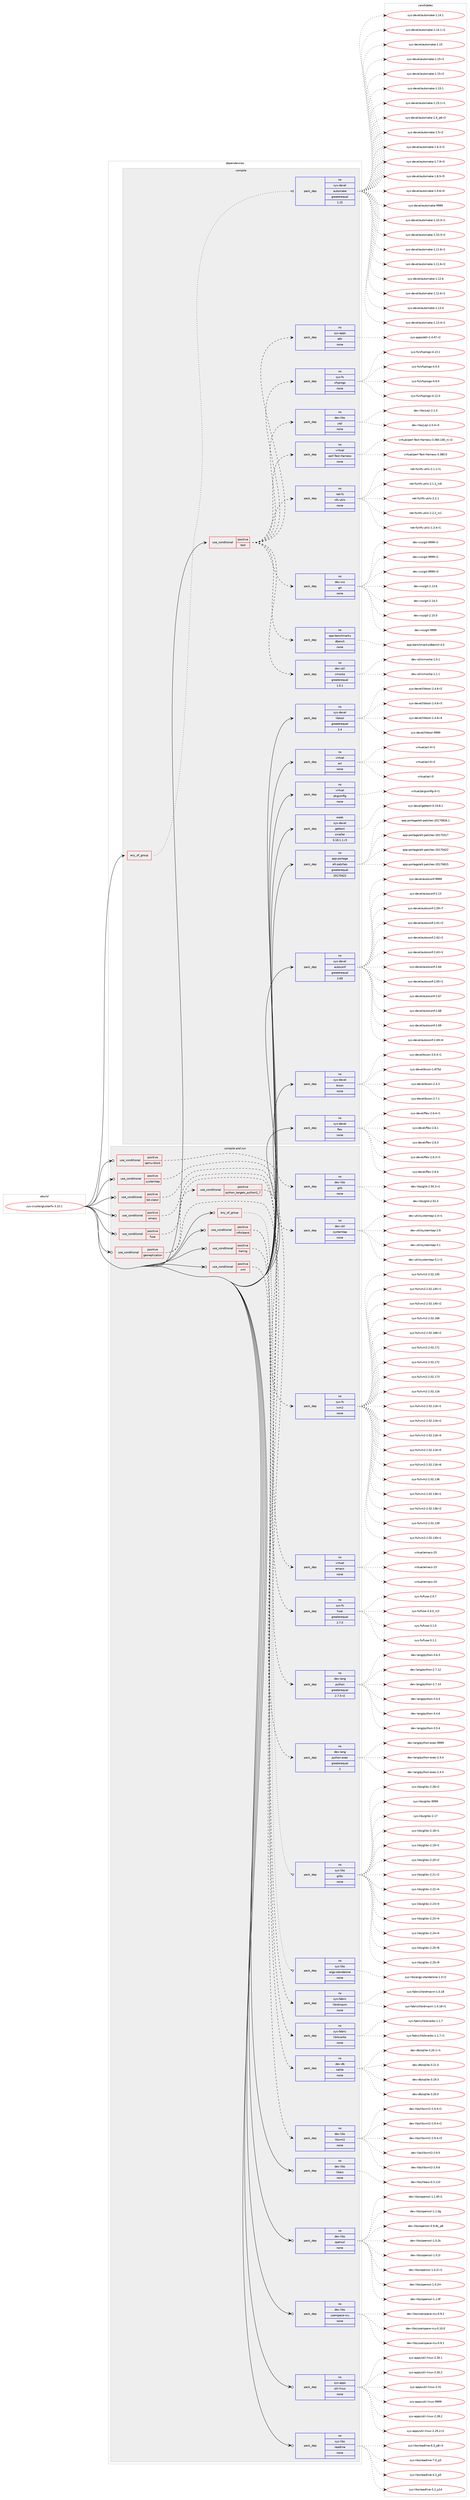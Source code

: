 digraph prolog {

# *************
# Graph options
# *************

newrank=true;
concentrate=true;
compound=true;
graph [rankdir=LR,fontname=Helvetica,fontsize=10,ranksep=1.5];#, ranksep=2.5, nodesep=0.2];
edge  [arrowhead=vee];
node  [fontname=Helvetica,fontsize=10];

# **********
# The ebuild
# **********

subgraph cluster_leftcol {
color=gray;
rank=same;
label=<<i>ebuild</i>>;
id [label="sys-cluster/glusterfs-3.10.1", color=red, width=4, href="../sys-cluster/glusterfs-3.10.1.svg"];
}

# ****************
# The dependencies
# ****************

subgraph cluster_midcol {
color=gray;
label=<<i>dependencies</i>>;
subgraph cluster_compile {
fillcolor="#eeeeee";
style=filled;
label=<<i>compile</i>>;
subgraph any8094 {
dependency479428 [label=<<TABLE BORDER="0" CELLBORDER="1" CELLSPACING="0" CELLPADDING="4"><TR><TD CELLPADDING="10">any_of_group</TD></TR></TABLE>>, shape=none, color=red];subgraph pack355800 {
dependency479429 [label=<<TABLE BORDER="0" CELLBORDER="1" CELLSPACING="0" CELLPADDING="4" WIDTH="220"><TR><TD ROWSPAN="6" CELLPADDING="30">pack_dep</TD></TR><TR><TD WIDTH="110">no</TD></TR><TR><TD>sys-devel</TD></TR><TR><TD>automake</TD></TR><TR><TD>greaterequal</TD></TR><TR><TD>1.15</TD></TR></TABLE>>, shape=none, color=blue];
}
dependency479428:e -> dependency479429:w [weight=20,style="dotted",arrowhead="oinv"];
}
id:e -> dependency479428:w [weight=20,style="solid",arrowhead="vee"];
subgraph cond115251 {
dependency479430 [label=<<TABLE BORDER="0" CELLBORDER="1" CELLSPACING="0" CELLPADDING="4"><TR><TD ROWSPAN="3" CELLPADDING="10">use_conditional</TD></TR><TR><TD>positive</TD></TR><TR><TD>test</TD></TR></TABLE>>, shape=none, color=red];
subgraph pack355801 {
dependency479431 [label=<<TABLE BORDER="0" CELLBORDER="1" CELLSPACING="0" CELLPADDING="4" WIDTH="220"><TR><TD ROWSPAN="6" CELLPADDING="30">pack_dep</TD></TR><TR><TD WIDTH="110">no</TD></TR><TR><TD>dev-util</TD></TR><TR><TD>cmocka</TD></TR><TR><TD>greaterequal</TD></TR><TR><TD>1.0.1</TD></TR></TABLE>>, shape=none, color=blue];
}
dependency479430:e -> dependency479431:w [weight=20,style="dashed",arrowhead="vee"];
subgraph pack355802 {
dependency479432 [label=<<TABLE BORDER="0" CELLBORDER="1" CELLSPACING="0" CELLPADDING="4" WIDTH="220"><TR><TD ROWSPAN="6" CELLPADDING="30">pack_dep</TD></TR><TR><TD WIDTH="110">no</TD></TR><TR><TD>app-benchmarks</TD></TR><TR><TD>dbench</TD></TR><TR><TD>none</TD></TR><TR><TD></TD></TR></TABLE>>, shape=none, color=blue];
}
dependency479430:e -> dependency479432:w [weight=20,style="dashed",arrowhead="vee"];
subgraph pack355803 {
dependency479433 [label=<<TABLE BORDER="0" CELLBORDER="1" CELLSPACING="0" CELLPADDING="4" WIDTH="220"><TR><TD ROWSPAN="6" CELLPADDING="30">pack_dep</TD></TR><TR><TD WIDTH="110">no</TD></TR><TR><TD>dev-vcs</TD></TR><TR><TD>git</TD></TR><TR><TD>none</TD></TR><TR><TD></TD></TR></TABLE>>, shape=none, color=blue];
}
dependency479430:e -> dependency479433:w [weight=20,style="dashed",arrowhead="vee"];
subgraph pack355804 {
dependency479434 [label=<<TABLE BORDER="0" CELLBORDER="1" CELLSPACING="0" CELLPADDING="4" WIDTH="220"><TR><TD ROWSPAN="6" CELLPADDING="30">pack_dep</TD></TR><TR><TD WIDTH="110">no</TD></TR><TR><TD>net-fs</TD></TR><TR><TD>nfs-utils</TD></TR><TR><TD>none</TD></TR><TR><TD></TD></TR></TABLE>>, shape=none, color=blue];
}
dependency479430:e -> dependency479434:w [weight=20,style="dashed",arrowhead="vee"];
subgraph pack355805 {
dependency479435 [label=<<TABLE BORDER="0" CELLBORDER="1" CELLSPACING="0" CELLPADDING="4" WIDTH="220"><TR><TD ROWSPAN="6" CELLPADDING="30">pack_dep</TD></TR><TR><TD WIDTH="110">no</TD></TR><TR><TD>virtual</TD></TR><TR><TD>perl-Test-Harness</TD></TR><TR><TD>none</TD></TR><TR><TD></TD></TR></TABLE>>, shape=none, color=blue];
}
dependency479430:e -> dependency479435:w [weight=20,style="dashed",arrowhead="vee"];
subgraph pack355806 {
dependency479436 [label=<<TABLE BORDER="0" CELLBORDER="1" CELLSPACING="0" CELLPADDING="4" WIDTH="220"><TR><TD ROWSPAN="6" CELLPADDING="30">pack_dep</TD></TR><TR><TD WIDTH="110">no</TD></TR><TR><TD>dev-libs</TD></TR><TR><TD>yajl</TD></TR><TR><TD>none</TD></TR><TR><TD></TD></TR></TABLE>>, shape=none, color=blue];
}
dependency479430:e -> dependency479436:w [weight=20,style="dashed",arrowhead="vee"];
subgraph pack355807 {
dependency479437 [label=<<TABLE BORDER="0" CELLBORDER="1" CELLSPACING="0" CELLPADDING="4" WIDTH="220"><TR><TD ROWSPAN="6" CELLPADDING="30">pack_dep</TD></TR><TR><TD WIDTH="110">no</TD></TR><TR><TD>sys-fs</TD></TR><TR><TD>xfsprogs</TD></TR><TR><TD>none</TD></TR><TR><TD></TD></TR></TABLE>>, shape=none, color=blue];
}
dependency479430:e -> dependency479437:w [weight=20,style="dashed",arrowhead="vee"];
subgraph pack355808 {
dependency479438 [label=<<TABLE BORDER="0" CELLBORDER="1" CELLSPACING="0" CELLPADDING="4" WIDTH="220"><TR><TD ROWSPAN="6" CELLPADDING="30">pack_dep</TD></TR><TR><TD WIDTH="110">no</TD></TR><TR><TD>sys-apps</TD></TR><TR><TD>attr</TD></TR><TR><TD>none</TD></TR><TR><TD></TD></TR></TABLE>>, shape=none, color=blue];
}
dependency479430:e -> dependency479438:w [weight=20,style="dashed",arrowhead="vee"];
}
id:e -> dependency479430:w [weight=20,style="solid",arrowhead="vee"];
subgraph pack355809 {
dependency479439 [label=<<TABLE BORDER="0" CELLBORDER="1" CELLSPACING="0" CELLPADDING="4" WIDTH="220"><TR><TD ROWSPAN="6" CELLPADDING="30">pack_dep</TD></TR><TR><TD WIDTH="110">no</TD></TR><TR><TD>app-portage</TD></TR><TR><TD>elt-patches</TD></TR><TR><TD>greaterequal</TD></TR><TR><TD>20170422</TD></TR></TABLE>>, shape=none, color=blue];
}
id:e -> dependency479439:w [weight=20,style="solid",arrowhead="vee"];
subgraph pack355810 {
dependency479440 [label=<<TABLE BORDER="0" CELLBORDER="1" CELLSPACING="0" CELLPADDING="4" WIDTH="220"><TR><TD ROWSPAN="6" CELLPADDING="30">pack_dep</TD></TR><TR><TD WIDTH="110">no</TD></TR><TR><TD>sys-devel</TD></TR><TR><TD>autoconf</TD></TR><TR><TD>greaterequal</TD></TR><TR><TD>2.69</TD></TR></TABLE>>, shape=none, color=blue];
}
id:e -> dependency479440:w [weight=20,style="solid",arrowhead="vee"];
subgraph pack355811 {
dependency479441 [label=<<TABLE BORDER="0" CELLBORDER="1" CELLSPACING="0" CELLPADDING="4" WIDTH="220"><TR><TD ROWSPAN="6" CELLPADDING="30">pack_dep</TD></TR><TR><TD WIDTH="110">no</TD></TR><TR><TD>sys-devel</TD></TR><TR><TD>bison</TD></TR><TR><TD>none</TD></TR><TR><TD></TD></TR></TABLE>>, shape=none, color=blue];
}
id:e -> dependency479441:w [weight=20,style="solid",arrowhead="vee"];
subgraph pack355812 {
dependency479442 [label=<<TABLE BORDER="0" CELLBORDER="1" CELLSPACING="0" CELLPADDING="4" WIDTH="220"><TR><TD ROWSPAN="6" CELLPADDING="30">pack_dep</TD></TR><TR><TD WIDTH="110">no</TD></TR><TR><TD>sys-devel</TD></TR><TR><TD>flex</TD></TR><TR><TD>none</TD></TR><TR><TD></TD></TR></TABLE>>, shape=none, color=blue];
}
id:e -> dependency479442:w [weight=20,style="solid",arrowhead="vee"];
subgraph pack355813 {
dependency479443 [label=<<TABLE BORDER="0" CELLBORDER="1" CELLSPACING="0" CELLPADDING="4" WIDTH="220"><TR><TD ROWSPAN="6" CELLPADDING="30">pack_dep</TD></TR><TR><TD WIDTH="110">no</TD></TR><TR><TD>sys-devel</TD></TR><TR><TD>libtool</TD></TR><TR><TD>greaterequal</TD></TR><TR><TD>2.4</TD></TR></TABLE>>, shape=none, color=blue];
}
id:e -> dependency479443:w [weight=20,style="solid",arrowhead="vee"];
subgraph pack355814 {
dependency479444 [label=<<TABLE BORDER="0" CELLBORDER="1" CELLSPACING="0" CELLPADDING="4" WIDTH="220"><TR><TD ROWSPAN="6" CELLPADDING="30">pack_dep</TD></TR><TR><TD WIDTH="110">no</TD></TR><TR><TD>virtual</TD></TR><TR><TD>acl</TD></TR><TR><TD>none</TD></TR><TR><TD></TD></TR></TABLE>>, shape=none, color=blue];
}
id:e -> dependency479444:w [weight=20,style="solid",arrowhead="vee"];
subgraph pack355815 {
dependency479445 [label=<<TABLE BORDER="0" CELLBORDER="1" CELLSPACING="0" CELLPADDING="4" WIDTH="220"><TR><TD ROWSPAN="6" CELLPADDING="30">pack_dep</TD></TR><TR><TD WIDTH="110">no</TD></TR><TR><TD>virtual</TD></TR><TR><TD>pkgconfig</TD></TR><TR><TD>none</TD></TR><TR><TD></TD></TR></TABLE>>, shape=none, color=blue];
}
id:e -> dependency479445:w [weight=20,style="solid",arrowhead="vee"];
subgraph pack355816 {
dependency479446 [label=<<TABLE BORDER="0" CELLBORDER="1" CELLSPACING="0" CELLPADDING="4" WIDTH="220"><TR><TD ROWSPAN="6" CELLPADDING="30">pack_dep</TD></TR><TR><TD WIDTH="110">weak</TD></TR><TR><TD>sys-devel</TD></TR><TR><TD>gettext</TD></TR><TR><TD>smaller</TD></TR><TR><TD>0.18.1.1-r3</TD></TR></TABLE>>, shape=none, color=blue];
}
id:e -> dependency479446:w [weight=20,style="solid",arrowhead="vee"];
}
subgraph cluster_compileandrun {
fillcolor="#eeeeee";
style=filled;
label=<<i>compile and run</i>>;
subgraph any8095 {
dependency479447 [label=<<TABLE BORDER="0" CELLBORDER="1" CELLSPACING="0" CELLPADDING="4"><TR><TD CELLPADDING="10">any_of_group</TD></TR></TABLE>>, shape=none, color=red];subgraph pack355817 {
dependency479448 [label=<<TABLE BORDER="0" CELLBORDER="1" CELLSPACING="0" CELLPADDING="4" WIDTH="220"><TR><TD ROWSPAN="6" CELLPADDING="30">pack_dep</TD></TR><TR><TD WIDTH="110">no</TD></TR><TR><TD>sys-libs</TD></TR><TR><TD>glibc</TD></TR><TR><TD>none</TD></TR><TR><TD></TD></TR></TABLE>>, shape=none, color=blue];
}
dependency479447:e -> dependency479448:w [weight=20,style="dotted",arrowhead="oinv"];
subgraph pack355818 {
dependency479449 [label=<<TABLE BORDER="0" CELLBORDER="1" CELLSPACING="0" CELLPADDING="4" WIDTH="220"><TR><TD ROWSPAN="6" CELLPADDING="30">pack_dep</TD></TR><TR><TD WIDTH="110">no</TD></TR><TR><TD>sys-libs</TD></TR><TR><TD>argp-standalone</TD></TR><TR><TD>none</TD></TR><TR><TD></TD></TR></TABLE>>, shape=none, color=blue];
}
dependency479447:e -> dependency479449:w [weight=20,style="dotted",arrowhead="oinv"];
}
id:e -> dependency479447:w [weight=20,style="solid",arrowhead="odotvee"];
subgraph cond115252 {
dependency479450 [label=<<TABLE BORDER="0" CELLBORDER="1" CELLSPACING="0" CELLPADDING="4"><TR><TD ROWSPAN="3" CELLPADDING="10">use_conditional</TD></TR><TR><TD>positive</TD></TR><TR><TD>bd-xlator</TD></TR></TABLE>>, shape=none, color=red];
subgraph pack355819 {
dependency479451 [label=<<TABLE BORDER="0" CELLBORDER="1" CELLSPACING="0" CELLPADDING="4" WIDTH="220"><TR><TD ROWSPAN="6" CELLPADDING="30">pack_dep</TD></TR><TR><TD WIDTH="110">no</TD></TR><TR><TD>sys-fs</TD></TR><TR><TD>lvm2</TD></TR><TR><TD>none</TD></TR><TR><TD></TD></TR></TABLE>>, shape=none, color=blue];
}
dependency479450:e -> dependency479451:w [weight=20,style="dashed",arrowhead="vee"];
}
id:e -> dependency479450:w [weight=20,style="solid",arrowhead="odotvee"];
subgraph cond115253 {
dependency479452 [label=<<TABLE BORDER="0" CELLBORDER="1" CELLSPACING="0" CELLPADDING="4"><TR><TD ROWSPAN="3" CELLPADDING="10">use_conditional</TD></TR><TR><TD>positive</TD></TR><TR><TD>emacs</TD></TR></TABLE>>, shape=none, color=red];
subgraph pack355820 {
dependency479453 [label=<<TABLE BORDER="0" CELLBORDER="1" CELLSPACING="0" CELLPADDING="4" WIDTH="220"><TR><TD ROWSPAN="6" CELLPADDING="30">pack_dep</TD></TR><TR><TD WIDTH="110">no</TD></TR><TR><TD>virtual</TD></TR><TR><TD>emacs</TD></TR><TR><TD>none</TD></TR><TR><TD></TD></TR></TABLE>>, shape=none, color=blue];
}
dependency479452:e -> dependency479453:w [weight=20,style="dashed",arrowhead="vee"];
}
id:e -> dependency479452:w [weight=20,style="solid",arrowhead="odotvee"];
subgraph cond115254 {
dependency479454 [label=<<TABLE BORDER="0" CELLBORDER="1" CELLSPACING="0" CELLPADDING="4"><TR><TD ROWSPAN="3" CELLPADDING="10">use_conditional</TD></TR><TR><TD>positive</TD></TR><TR><TD>fuse</TD></TR></TABLE>>, shape=none, color=red];
subgraph pack355821 {
dependency479455 [label=<<TABLE BORDER="0" CELLBORDER="1" CELLSPACING="0" CELLPADDING="4" WIDTH="220"><TR><TD ROWSPAN="6" CELLPADDING="30">pack_dep</TD></TR><TR><TD WIDTH="110">no</TD></TR><TR><TD>sys-fs</TD></TR><TR><TD>fuse</TD></TR><TR><TD>greaterequal</TD></TR><TR><TD>2.7.0</TD></TR></TABLE>>, shape=none, color=blue];
}
dependency479454:e -> dependency479455:w [weight=20,style="dashed",arrowhead="vee"];
}
id:e -> dependency479454:w [weight=20,style="solid",arrowhead="odotvee"];
subgraph cond115255 {
dependency479456 [label=<<TABLE BORDER="0" CELLBORDER="1" CELLSPACING="0" CELLPADDING="4"><TR><TD ROWSPAN="3" CELLPADDING="10">use_conditional</TD></TR><TR><TD>positive</TD></TR><TR><TD>georeplication</TD></TR></TABLE>>, shape=none, color=red];
subgraph cond115256 {
dependency479457 [label=<<TABLE BORDER="0" CELLBORDER="1" CELLSPACING="0" CELLPADDING="4"><TR><TD ROWSPAN="3" CELLPADDING="10">use_conditional</TD></TR><TR><TD>positive</TD></TR><TR><TD>python_targets_python2_7</TD></TR></TABLE>>, shape=none, color=red];
subgraph pack355822 {
dependency479458 [label=<<TABLE BORDER="0" CELLBORDER="1" CELLSPACING="0" CELLPADDING="4" WIDTH="220"><TR><TD ROWSPAN="6" CELLPADDING="30">pack_dep</TD></TR><TR><TD WIDTH="110">no</TD></TR><TR><TD>dev-lang</TD></TR><TR><TD>python</TD></TR><TR><TD>greaterequal</TD></TR><TR><TD>2.7.5-r2</TD></TR></TABLE>>, shape=none, color=blue];
}
dependency479457:e -> dependency479458:w [weight=20,style="dashed",arrowhead="vee"];
}
dependency479456:e -> dependency479457:w [weight=20,style="dashed",arrowhead="vee"];
subgraph pack355823 {
dependency479459 [label=<<TABLE BORDER="0" CELLBORDER="1" CELLSPACING="0" CELLPADDING="4" WIDTH="220"><TR><TD ROWSPAN="6" CELLPADDING="30">pack_dep</TD></TR><TR><TD WIDTH="110">no</TD></TR><TR><TD>dev-lang</TD></TR><TR><TD>python-exec</TD></TR><TR><TD>greaterequal</TD></TR><TR><TD>2</TD></TR></TABLE>>, shape=none, color=blue];
}
dependency479456:e -> dependency479459:w [weight=20,style="dashed",arrowhead="vee"];
}
id:e -> dependency479456:w [weight=20,style="solid",arrowhead="odotvee"];
subgraph cond115257 {
dependency479460 [label=<<TABLE BORDER="0" CELLBORDER="1" CELLSPACING="0" CELLPADDING="4"><TR><TD ROWSPAN="3" CELLPADDING="10">use_conditional</TD></TR><TR><TD>positive</TD></TR><TR><TD>infiniband</TD></TR></TABLE>>, shape=none, color=red];
subgraph pack355824 {
dependency479461 [label=<<TABLE BORDER="0" CELLBORDER="1" CELLSPACING="0" CELLPADDING="4" WIDTH="220"><TR><TD ROWSPAN="6" CELLPADDING="30">pack_dep</TD></TR><TR><TD WIDTH="110">no</TD></TR><TR><TD>sys-fabric</TD></TR><TR><TD>libibverbs</TD></TR><TR><TD>none</TD></TR><TR><TD></TD></TR></TABLE>>, shape=none, color=blue];
}
dependency479460:e -> dependency479461:w [weight=20,style="dashed",arrowhead="vee"];
subgraph pack355825 {
dependency479462 [label=<<TABLE BORDER="0" CELLBORDER="1" CELLSPACING="0" CELLPADDING="4" WIDTH="220"><TR><TD ROWSPAN="6" CELLPADDING="30">pack_dep</TD></TR><TR><TD WIDTH="110">no</TD></TR><TR><TD>sys-fabric</TD></TR><TR><TD>librdmacm</TD></TR><TR><TD>none</TD></TR><TR><TD></TD></TR></TABLE>>, shape=none, color=blue];
}
dependency479460:e -> dependency479462:w [weight=20,style="dashed",arrowhead="vee"];
}
id:e -> dependency479460:w [weight=20,style="solid",arrowhead="odotvee"];
subgraph cond115258 {
dependency479463 [label=<<TABLE BORDER="0" CELLBORDER="1" CELLSPACING="0" CELLPADDING="4"><TR><TD ROWSPAN="3" CELLPADDING="10">use_conditional</TD></TR><TR><TD>positive</TD></TR><TR><TD>qemu-block</TD></TR></TABLE>>, shape=none, color=red];
subgraph pack355826 {
dependency479464 [label=<<TABLE BORDER="0" CELLBORDER="1" CELLSPACING="0" CELLPADDING="4" WIDTH="220"><TR><TD ROWSPAN="6" CELLPADDING="30">pack_dep</TD></TR><TR><TD WIDTH="110">no</TD></TR><TR><TD>dev-libs</TD></TR><TR><TD>glib</TD></TR><TR><TD>none</TD></TR><TR><TD></TD></TR></TABLE>>, shape=none, color=blue];
}
dependency479463:e -> dependency479464:w [weight=20,style="dashed",arrowhead="vee"];
}
id:e -> dependency479463:w [weight=20,style="solid",arrowhead="odotvee"];
subgraph cond115259 {
dependency479465 [label=<<TABLE BORDER="0" CELLBORDER="1" CELLSPACING="0" CELLPADDING="4"><TR><TD ROWSPAN="3" CELLPADDING="10">use_conditional</TD></TR><TR><TD>positive</TD></TR><TR><TD>systemtap</TD></TR></TABLE>>, shape=none, color=red];
subgraph pack355827 {
dependency479466 [label=<<TABLE BORDER="0" CELLBORDER="1" CELLSPACING="0" CELLPADDING="4" WIDTH="220"><TR><TD ROWSPAN="6" CELLPADDING="30">pack_dep</TD></TR><TR><TD WIDTH="110">no</TD></TR><TR><TD>dev-util</TD></TR><TR><TD>systemtap</TD></TR><TR><TD>none</TD></TR><TR><TD></TD></TR></TABLE>>, shape=none, color=blue];
}
dependency479465:e -> dependency479466:w [weight=20,style="dashed",arrowhead="vee"];
}
id:e -> dependency479465:w [weight=20,style="solid",arrowhead="odotvee"];
subgraph cond115260 {
dependency479467 [label=<<TABLE BORDER="0" CELLBORDER="1" CELLSPACING="0" CELLPADDING="4"><TR><TD ROWSPAN="3" CELLPADDING="10">use_conditional</TD></TR><TR><TD>positive</TD></TR><TR><TD>tiering</TD></TR></TABLE>>, shape=none, color=red];
subgraph pack355828 {
dependency479468 [label=<<TABLE BORDER="0" CELLBORDER="1" CELLSPACING="0" CELLPADDING="4" WIDTH="220"><TR><TD ROWSPAN="6" CELLPADDING="30">pack_dep</TD></TR><TR><TD WIDTH="110">no</TD></TR><TR><TD>dev-db</TD></TR><TR><TD>sqlite</TD></TR><TR><TD>none</TD></TR><TR><TD></TD></TR></TABLE>>, shape=none, color=blue];
}
dependency479467:e -> dependency479468:w [weight=20,style="dashed",arrowhead="vee"];
}
id:e -> dependency479467:w [weight=20,style="solid",arrowhead="odotvee"];
subgraph cond115261 {
dependency479469 [label=<<TABLE BORDER="0" CELLBORDER="1" CELLSPACING="0" CELLPADDING="4"><TR><TD ROWSPAN="3" CELLPADDING="10">use_conditional</TD></TR><TR><TD>positive</TD></TR><TR><TD>xml</TD></TR></TABLE>>, shape=none, color=red];
subgraph pack355829 {
dependency479470 [label=<<TABLE BORDER="0" CELLBORDER="1" CELLSPACING="0" CELLPADDING="4" WIDTH="220"><TR><TD ROWSPAN="6" CELLPADDING="30">pack_dep</TD></TR><TR><TD WIDTH="110">no</TD></TR><TR><TD>dev-libs</TD></TR><TR><TD>libxml2</TD></TR><TR><TD>none</TD></TR><TR><TD></TD></TR></TABLE>>, shape=none, color=blue];
}
dependency479469:e -> dependency479470:w [weight=20,style="dashed",arrowhead="vee"];
}
id:e -> dependency479469:w [weight=20,style="solid",arrowhead="odotvee"];
subgraph pack355830 {
dependency479471 [label=<<TABLE BORDER="0" CELLBORDER="1" CELLSPACING="0" CELLPADDING="4" WIDTH="220"><TR><TD ROWSPAN="6" CELLPADDING="30">pack_dep</TD></TR><TR><TD WIDTH="110">no</TD></TR><TR><TD>dev-libs</TD></TR><TR><TD>libaio</TD></TR><TR><TD>none</TD></TR><TR><TD></TD></TR></TABLE>>, shape=none, color=blue];
}
id:e -> dependency479471:w [weight=20,style="solid",arrowhead="odotvee"];
subgraph pack355831 {
dependency479472 [label=<<TABLE BORDER="0" CELLBORDER="1" CELLSPACING="0" CELLPADDING="4" WIDTH="220"><TR><TD ROWSPAN="6" CELLPADDING="30">pack_dep</TD></TR><TR><TD WIDTH="110">no</TD></TR><TR><TD>dev-libs</TD></TR><TR><TD>openssl</TD></TR><TR><TD>none</TD></TR><TR><TD></TD></TR></TABLE>>, shape=none, color=blue];
}
id:e -> dependency479472:w [weight=20,style="solid",arrowhead="odotvee"];
subgraph pack355832 {
dependency479473 [label=<<TABLE BORDER="0" CELLBORDER="1" CELLSPACING="0" CELLPADDING="4" WIDTH="220"><TR><TD ROWSPAN="6" CELLPADDING="30">pack_dep</TD></TR><TR><TD WIDTH="110">no</TD></TR><TR><TD>dev-libs</TD></TR><TR><TD>userspace-rcu</TD></TR><TR><TD>none</TD></TR><TR><TD></TD></TR></TABLE>>, shape=none, color=blue];
}
id:e -> dependency479473:w [weight=20,style="solid",arrowhead="odotvee"];
subgraph pack355833 {
dependency479474 [label=<<TABLE BORDER="0" CELLBORDER="1" CELLSPACING="0" CELLPADDING="4" WIDTH="220"><TR><TD ROWSPAN="6" CELLPADDING="30">pack_dep</TD></TR><TR><TD WIDTH="110">no</TD></TR><TR><TD>sys-apps</TD></TR><TR><TD>util-linux</TD></TR><TR><TD>none</TD></TR><TR><TD></TD></TR></TABLE>>, shape=none, color=blue];
}
id:e -> dependency479474:w [weight=20,style="solid",arrowhead="odotvee"];
subgraph pack355834 {
dependency479475 [label=<<TABLE BORDER="0" CELLBORDER="1" CELLSPACING="0" CELLPADDING="4" WIDTH="220"><TR><TD ROWSPAN="6" CELLPADDING="30">pack_dep</TD></TR><TR><TD WIDTH="110">no</TD></TR><TR><TD>sys-libs</TD></TR><TR><TD>readline</TD></TR><TR><TD>none</TD></TR><TR><TD></TD></TR></TABLE>>, shape=none, color=blue];
}
id:e -> dependency479475:w [weight=20,style="solid",arrowhead="odotvee"];
}
subgraph cluster_run {
fillcolor="#eeeeee";
style=filled;
label=<<i>run</i>>;
}
}

# **************
# The candidates
# **************

subgraph cluster_choices {
rank=same;
color=gray;
label=<<i>candidates</i>>;

subgraph choice355800 {
color=black;
nodesep=1;
choice11512111545100101118101108479711711611110997107101454946494846514511449 [label="sys-devel/automake-1.10.3-r1", color=red, width=4,href="../sys-devel/automake-1.10.3-r1.svg"];
choice11512111545100101118101108479711711611110997107101454946494846514511450 [label="sys-devel/automake-1.10.3-r2", color=red, width=4,href="../sys-devel/automake-1.10.3-r2.svg"];
choice11512111545100101118101108479711711611110997107101454946494946544511449 [label="sys-devel/automake-1.11.6-r1", color=red, width=4,href="../sys-devel/automake-1.11.6-r1.svg"];
choice11512111545100101118101108479711711611110997107101454946494946544511450 [label="sys-devel/automake-1.11.6-r2", color=red, width=4,href="../sys-devel/automake-1.11.6-r2.svg"];
choice1151211154510010111810110847971171161111099710710145494649504654 [label="sys-devel/automake-1.12.6", color=red, width=4,href="../sys-devel/automake-1.12.6.svg"];
choice11512111545100101118101108479711711611110997107101454946495046544511449 [label="sys-devel/automake-1.12.6-r1", color=red, width=4,href="../sys-devel/automake-1.12.6-r1.svg"];
choice1151211154510010111810110847971171161111099710710145494649514652 [label="sys-devel/automake-1.13.4", color=red, width=4,href="../sys-devel/automake-1.13.4.svg"];
choice11512111545100101118101108479711711611110997107101454946495146524511449 [label="sys-devel/automake-1.13.4-r1", color=red, width=4,href="../sys-devel/automake-1.13.4-r1.svg"];
choice1151211154510010111810110847971171161111099710710145494649524649 [label="sys-devel/automake-1.14.1", color=red, width=4,href="../sys-devel/automake-1.14.1.svg"];
choice11512111545100101118101108479711711611110997107101454946495246494511449 [label="sys-devel/automake-1.14.1-r1", color=red, width=4,href="../sys-devel/automake-1.14.1-r1.svg"];
choice115121115451001011181011084797117116111109971071014549464953 [label="sys-devel/automake-1.15", color=red, width=4,href="../sys-devel/automake-1.15.svg"];
choice1151211154510010111810110847971171161111099710710145494649534511449 [label="sys-devel/automake-1.15-r1", color=red, width=4,href="../sys-devel/automake-1.15-r1.svg"];
choice1151211154510010111810110847971171161111099710710145494649534511450 [label="sys-devel/automake-1.15-r2", color=red, width=4,href="../sys-devel/automake-1.15-r2.svg"];
choice1151211154510010111810110847971171161111099710710145494649534649 [label="sys-devel/automake-1.15.1", color=red, width=4,href="../sys-devel/automake-1.15.1.svg"];
choice11512111545100101118101108479711711611110997107101454946495346494511449 [label="sys-devel/automake-1.15.1-r1", color=red, width=4,href="../sys-devel/automake-1.15.1-r1.svg"];
choice115121115451001011181011084797117116111109971071014549465295112544511450 [label="sys-devel/automake-1.4_p6-r2", color=red, width=4,href="../sys-devel/automake-1.4_p6-r2.svg"];
choice11512111545100101118101108479711711611110997107101454946534511450 [label="sys-devel/automake-1.5-r2", color=red, width=4,href="../sys-devel/automake-1.5-r2.svg"];
choice115121115451001011181011084797117116111109971071014549465446514511450 [label="sys-devel/automake-1.6.3-r2", color=red, width=4,href="../sys-devel/automake-1.6.3-r2.svg"];
choice115121115451001011181011084797117116111109971071014549465546574511451 [label="sys-devel/automake-1.7.9-r3", color=red, width=4,href="../sys-devel/automake-1.7.9-r3.svg"];
choice115121115451001011181011084797117116111109971071014549465646534511453 [label="sys-devel/automake-1.8.5-r5", color=red, width=4,href="../sys-devel/automake-1.8.5-r5.svg"];
choice115121115451001011181011084797117116111109971071014549465746544511452 [label="sys-devel/automake-1.9.6-r4", color=red, width=4,href="../sys-devel/automake-1.9.6-r4.svg"];
choice115121115451001011181011084797117116111109971071014557575757 [label="sys-devel/automake-9999", color=red, width=4,href="../sys-devel/automake-9999.svg"];
dependency479429:e -> choice11512111545100101118101108479711711611110997107101454946494846514511449:w [style=dotted,weight="100"];
dependency479429:e -> choice11512111545100101118101108479711711611110997107101454946494846514511450:w [style=dotted,weight="100"];
dependency479429:e -> choice11512111545100101118101108479711711611110997107101454946494946544511449:w [style=dotted,weight="100"];
dependency479429:e -> choice11512111545100101118101108479711711611110997107101454946494946544511450:w [style=dotted,weight="100"];
dependency479429:e -> choice1151211154510010111810110847971171161111099710710145494649504654:w [style=dotted,weight="100"];
dependency479429:e -> choice11512111545100101118101108479711711611110997107101454946495046544511449:w [style=dotted,weight="100"];
dependency479429:e -> choice1151211154510010111810110847971171161111099710710145494649514652:w [style=dotted,weight="100"];
dependency479429:e -> choice11512111545100101118101108479711711611110997107101454946495146524511449:w [style=dotted,weight="100"];
dependency479429:e -> choice1151211154510010111810110847971171161111099710710145494649524649:w [style=dotted,weight="100"];
dependency479429:e -> choice11512111545100101118101108479711711611110997107101454946495246494511449:w [style=dotted,weight="100"];
dependency479429:e -> choice115121115451001011181011084797117116111109971071014549464953:w [style=dotted,weight="100"];
dependency479429:e -> choice1151211154510010111810110847971171161111099710710145494649534511449:w [style=dotted,weight="100"];
dependency479429:e -> choice1151211154510010111810110847971171161111099710710145494649534511450:w [style=dotted,weight="100"];
dependency479429:e -> choice1151211154510010111810110847971171161111099710710145494649534649:w [style=dotted,weight="100"];
dependency479429:e -> choice11512111545100101118101108479711711611110997107101454946495346494511449:w [style=dotted,weight="100"];
dependency479429:e -> choice115121115451001011181011084797117116111109971071014549465295112544511450:w [style=dotted,weight="100"];
dependency479429:e -> choice11512111545100101118101108479711711611110997107101454946534511450:w [style=dotted,weight="100"];
dependency479429:e -> choice115121115451001011181011084797117116111109971071014549465446514511450:w [style=dotted,weight="100"];
dependency479429:e -> choice115121115451001011181011084797117116111109971071014549465546574511451:w [style=dotted,weight="100"];
dependency479429:e -> choice115121115451001011181011084797117116111109971071014549465646534511453:w [style=dotted,weight="100"];
dependency479429:e -> choice115121115451001011181011084797117116111109971071014549465746544511452:w [style=dotted,weight="100"];
dependency479429:e -> choice115121115451001011181011084797117116111109971071014557575757:w [style=dotted,weight="100"];
}
subgraph choice355801 {
color=black;
nodesep=1;
choice1001011184511711610510847991091119910797454946484649 [label="dev-util/cmocka-1.0.1", color=red, width=4,href="../dev-util/cmocka-1.0.1.svg"];
choice1001011184511711610510847991091119910797454946494649 [label="dev-util/cmocka-1.1.1", color=red, width=4,href="../dev-util/cmocka-1.1.1.svg"];
dependency479431:e -> choice1001011184511711610510847991091119910797454946484649:w [style=dotted,weight="100"];
dependency479431:e -> choice1001011184511711610510847991091119910797454946494649:w [style=dotted,weight="100"];
}
subgraph choice355802 {
color=black;
nodesep=1;
choice971121124598101110991041099711410711547100981011109910445524648 [label="app-benchmarks/dbench-4.0", color=red, width=4,href="../app-benchmarks/dbench-4.0.svg"];
dependency479432:e -> choice971121124598101110991041099711410711547100981011109910445524648:w [style=dotted,weight="100"];
}
subgraph choice355803 {
color=black;
nodesep=1;
choice10010111845118991154710310511645504649514654 [label="dev-vcs/git-2.13.6", color=red, width=4,href="../dev-vcs/git-2.13.6.svg"];
choice10010111845118991154710310511645504649524651 [label="dev-vcs/git-2.14.3", color=red, width=4,href="../dev-vcs/git-2.14.3.svg"];
choice10010111845118991154710310511645504649534648 [label="dev-vcs/git-2.15.0", color=red, width=4,href="../dev-vcs/git-2.15.0.svg"];
choice1001011184511899115471031051164557575757 [label="dev-vcs/git-9999", color=red, width=4,href="../dev-vcs/git-9999.svg"];
choice10010111845118991154710310511645575757574511449 [label="dev-vcs/git-9999-r1", color=red, width=4,href="../dev-vcs/git-9999-r1.svg"];
choice10010111845118991154710310511645575757574511450 [label="dev-vcs/git-9999-r2", color=red, width=4,href="../dev-vcs/git-9999-r2.svg"];
choice10010111845118991154710310511645575757574511451 [label="dev-vcs/git-9999-r3", color=red, width=4,href="../dev-vcs/git-9999-r3.svg"];
dependency479433:e -> choice10010111845118991154710310511645504649514654:w [style=dotted,weight="100"];
dependency479433:e -> choice10010111845118991154710310511645504649524651:w [style=dotted,weight="100"];
dependency479433:e -> choice10010111845118991154710310511645504649534648:w [style=dotted,weight="100"];
dependency479433:e -> choice1001011184511899115471031051164557575757:w [style=dotted,weight="100"];
dependency479433:e -> choice10010111845118991154710310511645575757574511449:w [style=dotted,weight="100"];
dependency479433:e -> choice10010111845118991154710310511645575757574511450:w [style=dotted,weight="100"];
dependency479433:e -> choice10010111845118991154710310511645575757574511451:w [style=dotted,weight="100"];
}
subgraph choice355804 {
color=black;
nodesep=1;
choice1101011164510211547110102115451171161051081154549465146524511449 [label="net-fs/nfs-utils-1.3.4-r1", color=red, width=4,href="../net-fs/nfs-utils-1.3.4-r1.svg"];
choice1101011164510211547110102115451171161051081154550464946494511449 [label="net-fs/nfs-utils-2.1.1-r1", color=red, width=4,href="../net-fs/nfs-utils-2.1.1-r1.svg"];
choice110101116451021154711010211545117116105108115455046494650951149954 [label="net-fs/nfs-utils-2.1.2_rc6", color=red, width=4,href="../net-fs/nfs-utils-2.1.2_rc6.svg"];
choice110101116451021154711010211545117116105108115455046504649 [label="net-fs/nfs-utils-2.2.1", color=red, width=4,href="../net-fs/nfs-utils-2.2.1.svg"];
choice110101116451021154711010211545117116105108115455046504650951149949 [label="net-fs/nfs-utils-2.2.2_rc1", color=red, width=4,href="../net-fs/nfs-utils-2.2.2_rc1.svg"];
dependency479434:e -> choice1101011164510211547110102115451171161051081154549465146524511449:w [style=dotted,weight="100"];
dependency479434:e -> choice1101011164510211547110102115451171161051081154550464946494511449:w [style=dotted,weight="100"];
dependency479434:e -> choice110101116451021154711010211545117116105108115455046494650951149954:w [style=dotted,weight="100"];
dependency479434:e -> choice110101116451021154711010211545117116105108115455046504649:w [style=dotted,weight="100"];
dependency479434:e -> choice110101116451021154711010211545117116105108115455046504650951149949:w [style=dotted,weight="100"];
}
subgraph choice355805 {
color=black;
nodesep=1;
choice118105114116117971084711210111410845841011151164572971141101011151154551465154484649484895114994511450 [label="virtual/perl-Test-Harness-3.360.100_rc-r2", color=red, width=4,href="../virtual/perl-Test-Harness-3.360.100_rc-r2.svg"];
choice118105114116117971084711210111410845841011151164572971141101011151154551465156484648 [label="virtual/perl-Test-Harness-3.380.0", color=red, width=4,href="../virtual/perl-Test-Harness-3.380.0.svg"];
dependency479435:e -> choice118105114116117971084711210111410845841011151164572971141101011151154551465154484649484895114994511450:w [style=dotted,weight="100"];
dependency479435:e -> choice118105114116117971084711210111410845841011151164572971141101011151154551465156484648:w [style=dotted,weight="100"];
}
subgraph choice355806 {
color=black;
nodesep=1;
choice100101118451081059811547121971061084550464846524511451 [label="dev-libs/yajl-2.0.4-r3", color=red, width=4,href="../dev-libs/yajl-2.0.4-r3.svg"];
choice10010111845108105981154712197106108455046494648 [label="dev-libs/yajl-2.1.0", color=red, width=4,href="../dev-libs/yajl-2.1.0.svg"];
dependency479436:e -> choice100101118451081059811547121971061084550464846524511451:w [style=dotted,weight="100"];
dependency479436:e -> choice10010111845108105981154712197106108455046494648:w [style=dotted,weight="100"];
}
subgraph choice355807 {
color=black;
nodesep=1;
choice115121115451021154712010211511211411110311545524649504648 [label="sys-fs/xfsprogs-4.12.0", color=red, width=4,href="../sys-fs/xfsprogs-4.12.0.svg"];
choice115121115451021154712010211511211411110311545524649514649 [label="sys-fs/xfsprogs-4.13.1", color=red, width=4,href="../sys-fs/xfsprogs-4.13.1.svg"];
choice1151211154510211547120102115112114111103115455246534648 [label="sys-fs/xfsprogs-4.5.0", color=red, width=4,href="../sys-fs/xfsprogs-4.5.0.svg"];
choice1151211154510211547120102115112114111103115455246574648 [label="sys-fs/xfsprogs-4.9.0", color=red, width=4,href="../sys-fs/xfsprogs-4.9.0.svg"];
dependency479437:e -> choice115121115451021154712010211511211411110311545524649504648:w [style=dotted,weight="100"];
dependency479437:e -> choice115121115451021154712010211511211411110311545524649514649:w [style=dotted,weight="100"];
dependency479437:e -> choice1151211154510211547120102115112114111103115455246534648:w [style=dotted,weight="100"];
dependency479437:e -> choice1151211154510211547120102115112114111103115455246574648:w [style=dotted,weight="100"];
}
subgraph choice355808 {
color=black;
nodesep=1;
choice11512111545971121121154797116116114455046524652554511450 [label="sys-apps/attr-2.4.47-r2", color=red, width=4,href="../sys-apps/attr-2.4.47-r2.svg"];
dependency479438:e -> choice11512111545971121121154797116116114455046524652554511450:w [style=dotted,weight="100"];
}
subgraph choice355809 {
color=black;
nodesep=1;
choice97112112451121111141169710310147101108116451129711699104101115455048495548514955 [label="app-portage/elt-patches-20170317", color=red, width=4,href="../app-portage/elt-patches-20170317.svg"];
choice97112112451121111141169710310147101108116451129711699104101115455048495548525050 [label="app-portage/elt-patches-20170422", color=red, width=4,href="../app-portage/elt-patches-20170422.svg"];
choice97112112451121111141169710310147101108116451129711699104101115455048495548564953 [label="app-portage/elt-patches-20170815", color=red, width=4,href="../app-portage/elt-patches-20170815.svg"];
choice971121124511211111411697103101471011081164511297116991041011154550484955485650544649 [label="app-portage/elt-patches-20170826.1", color=red, width=4,href="../app-portage/elt-patches-20170826.1.svg"];
dependency479439:e -> choice97112112451121111141169710310147101108116451129711699104101115455048495548514955:w [style=dotted,weight="100"];
dependency479439:e -> choice97112112451121111141169710310147101108116451129711699104101115455048495548525050:w [style=dotted,weight="100"];
dependency479439:e -> choice97112112451121111141169710310147101108116451129711699104101115455048495548564953:w [style=dotted,weight="100"];
dependency479439:e -> choice971121124511211111411697103101471011081164511297116991041011154550484955485650544649:w [style=dotted,weight="100"];
}
subgraph choice355810 {
color=black;
nodesep=1;
choice115121115451001011181011084797117116111991111101024550464951 [label="sys-devel/autoconf-2.13", color=red, width=4,href="../sys-devel/autoconf-2.13.svg"];
choice1151211154510010111810110847971171161119911111010245504653574511455 [label="sys-devel/autoconf-2.59-r7", color=red, width=4,href="../sys-devel/autoconf-2.59-r7.svg"];
choice1151211154510010111810110847971171161119911111010245504654494511450 [label="sys-devel/autoconf-2.61-r2", color=red, width=4,href="../sys-devel/autoconf-2.61-r2.svg"];
choice1151211154510010111810110847971171161119911111010245504654504511449 [label="sys-devel/autoconf-2.62-r1", color=red, width=4,href="../sys-devel/autoconf-2.62-r1.svg"];
choice1151211154510010111810110847971171161119911111010245504654514511449 [label="sys-devel/autoconf-2.63-r1", color=red, width=4,href="../sys-devel/autoconf-2.63-r1.svg"];
choice115121115451001011181011084797117116111991111101024550465452 [label="sys-devel/autoconf-2.64", color=red, width=4,href="../sys-devel/autoconf-2.64.svg"];
choice1151211154510010111810110847971171161119911111010245504654534511449 [label="sys-devel/autoconf-2.65-r1", color=red, width=4,href="../sys-devel/autoconf-2.65-r1.svg"];
choice115121115451001011181011084797117116111991111101024550465455 [label="sys-devel/autoconf-2.67", color=red, width=4,href="../sys-devel/autoconf-2.67.svg"];
choice115121115451001011181011084797117116111991111101024550465456 [label="sys-devel/autoconf-2.68", color=red, width=4,href="../sys-devel/autoconf-2.68.svg"];
choice115121115451001011181011084797117116111991111101024550465457 [label="sys-devel/autoconf-2.69", color=red, width=4,href="../sys-devel/autoconf-2.69.svg"];
choice1151211154510010111810110847971171161119911111010245504654574511452 [label="sys-devel/autoconf-2.69-r4", color=red, width=4,href="../sys-devel/autoconf-2.69-r4.svg"];
choice115121115451001011181011084797117116111991111101024557575757 [label="sys-devel/autoconf-9999", color=red, width=4,href="../sys-devel/autoconf-9999.svg"];
dependency479440:e -> choice115121115451001011181011084797117116111991111101024550464951:w [style=dotted,weight="100"];
dependency479440:e -> choice1151211154510010111810110847971171161119911111010245504653574511455:w [style=dotted,weight="100"];
dependency479440:e -> choice1151211154510010111810110847971171161119911111010245504654494511450:w [style=dotted,weight="100"];
dependency479440:e -> choice1151211154510010111810110847971171161119911111010245504654504511449:w [style=dotted,weight="100"];
dependency479440:e -> choice1151211154510010111810110847971171161119911111010245504654514511449:w [style=dotted,weight="100"];
dependency479440:e -> choice115121115451001011181011084797117116111991111101024550465452:w [style=dotted,weight="100"];
dependency479440:e -> choice1151211154510010111810110847971171161119911111010245504654534511449:w [style=dotted,weight="100"];
dependency479440:e -> choice115121115451001011181011084797117116111991111101024550465455:w [style=dotted,weight="100"];
dependency479440:e -> choice115121115451001011181011084797117116111991111101024550465456:w [style=dotted,weight="100"];
dependency479440:e -> choice115121115451001011181011084797117116111991111101024550465457:w [style=dotted,weight="100"];
dependency479440:e -> choice1151211154510010111810110847971171161119911111010245504654574511452:w [style=dotted,weight="100"];
dependency479440:e -> choice115121115451001011181011084797117116111991111101024557575757:w [style=dotted,weight="100"];
}
subgraph choice355811 {
color=black;
nodesep=1;
choice115121115451001011181011084798105115111110454946565553100 [label="sys-devel/bison-1.875d", color=red, width=4,href="../sys-devel/bison-1.875d.svg"];
choice115121115451001011181011084798105115111110455046524651 [label="sys-devel/bison-2.4.3", color=red, width=4,href="../sys-devel/bison-2.4.3.svg"];
choice115121115451001011181011084798105115111110455046554649 [label="sys-devel/bison-2.7.1", color=red, width=4,href="../sys-devel/bison-2.7.1.svg"];
choice1151211154510010111810110847981051151111104551464846524511449 [label="sys-devel/bison-3.0.4-r1", color=red, width=4,href="../sys-devel/bison-3.0.4-r1.svg"];
dependency479441:e -> choice115121115451001011181011084798105115111110454946565553100:w [style=dotted,weight="100"];
dependency479441:e -> choice115121115451001011181011084798105115111110455046524651:w [style=dotted,weight="100"];
dependency479441:e -> choice115121115451001011181011084798105115111110455046554649:w [style=dotted,weight="100"];
dependency479441:e -> choice1151211154510010111810110847981051151111104551464846524511449:w [style=dotted,weight="100"];
}
subgraph choice355812 {
color=black;
nodesep=1;
choice1151211154510010111810110847102108101120455046544649 [label="sys-devel/flex-2.6.1", color=red, width=4,href="../sys-devel/flex-2.6.1.svg"];
choice1151211154510010111810110847102108101120455046544651 [label="sys-devel/flex-2.6.3", color=red, width=4,href="../sys-devel/flex-2.6.3.svg"];
choice11512111545100101118101108471021081011204550465446514511449 [label="sys-devel/flex-2.6.3-r1", color=red, width=4,href="../sys-devel/flex-2.6.3-r1.svg"];
choice1151211154510010111810110847102108101120455046544652 [label="sys-devel/flex-2.6.4", color=red, width=4,href="../sys-devel/flex-2.6.4.svg"];
choice11512111545100101118101108471021081011204550465446524511449 [label="sys-devel/flex-2.6.4-r1", color=red, width=4,href="../sys-devel/flex-2.6.4-r1.svg"];
dependency479442:e -> choice1151211154510010111810110847102108101120455046544649:w [style=dotted,weight="100"];
dependency479442:e -> choice1151211154510010111810110847102108101120455046544651:w [style=dotted,weight="100"];
dependency479442:e -> choice11512111545100101118101108471021081011204550465446514511449:w [style=dotted,weight="100"];
dependency479442:e -> choice1151211154510010111810110847102108101120455046544652:w [style=dotted,weight="100"];
dependency479442:e -> choice11512111545100101118101108471021081011204550465446524511449:w [style=dotted,weight="100"];
}
subgraph choice355813 {
color=black;
nodesep=1;
choice1151211154510010111810110847108105981161111111084550465246544511450 [label="sys-devel/libtool-2.4.6-r2", color=red, width=4,href="../sys-devel/libtool-2.4.6-r2.svg"];
choice1151211154510010111810110847108105981161111111084550465246544511451 [label="sys-devel/libtool-2.4.6-r3", color=red, width=4,href="../sys-devel/libtool-2.4.6-r3.svg"];
choice1151211154510010111810110847108105981161111111084550465246544511452 [label="sys-devel/libtool-2.4.6-r4", color=red, width=4,href="../sys-devel/libtool-2.4.6-r4.svg"];
choice1151211154510010111810110847108105981161111111084557575757 [label="sys-devel/libtool-9999", color=red, width=4,href="../sys-devel/libtool-9999.svg"];
dependency479443:e -> choice1151211154510010111810110847108105981161111111084550465246544511450:w [style=dotted,weight="100"];
dependency479443:e -> choice1151211154510010111810110847108105981161111111084550465246544511451:w [style=dotted,weight="100"];
dependency479443:e -> choice1151211154510010111810110847108105981161111111084550465246544511452:w [style=dotted,weight="100"];
dependency479443:e -> choice1151211154510010111810110847108105981161111111084557575757:w [style=dotted,weight="100"];
}
subgraph choice355814 {
color=black;
nodesep=1;
choice118105114116117971084797991084548 [label="virtual/acl-0", color=red, width=4,href="../virtual/acl-0.svg"];
choice1181051141161179710847979910845484511449 [label="virtual/acl-0-r1", color=red, width=4,href="../virtual/acl-0-r1.svg"];
choice1181051141161179710847979910845484511450 [label="virtual/acl-0-r2", color=red, width=4,href="../virtual/acl-0-r2.svg"];
dependency479444:e -> choice118105114116117971084797991084548:w [style=dotted,weight="100"];
dependency479444:e -> choice1181051141161179710847979910845484511449:w [style=dotted,weight="100"];
dependency479444:e -> choice1181051141161179710847979910845484511450:w [style=dotted,weight="100"];
}
subgraph choice355815 {
color=black;
nodesep=1;
choice11810511411611797108471121071039911111010210510345484511449 [label="virtual/pkgconfig-0-r1", color=red, width=4,href="../virtual/pkgconfig-0-r1.svg"];
dependency479445:e -> choice11810511411611797108471121071039911111010210510345484511449:w [style=dotted,weight="100"];
}
subgraph choice355816 {
color=black;
nodesep=1;
choice1151211154510010111810110847103101116116101120116454846495746564649 [label="sys-devel/gettext-0.19.8.1", color=red, width=4,href="../sys-devel/gettext-0.19.8.1.svg"];
dependency479446:e -> choice1151211154510010111810110847103101116116101120116454846495746564649:w [style=dotted,weight="100"];
}
subgraph choice355817 {
color=black;
nodesep=1;
choice11512111545108105981154710310810598994550464955 [label="sys-libs/glibc-2.17", color=red, width=4,href="../sys-libs/glibc-2.17.svg"];
choice115121115451081059811547103108105989945504649564511449 [label="sys-libs/glibc-2.18-r1", color=red, width=4,href="../sys-libs/glibc-2.18-r1.svg"];
choice115121115451081059811547103108105989945504649574511449 [label="sys-libs/glibc-2.19-r1", color=red, width=4,href="../sys-libs/glibc-2.19-r1.svg"];
choice115121115451081059811547103108105989945504650484511450 [label="sys-libs/glibc-2.20-r2", color=red, width=4,href="../sys-libs/glibc-2.20-r2.svg"];
choice115121115451081059811547103108105989945504650494511450 [label="sys-libs/glibc-2.21-r2", color=red, width=4,href="../sys-libs/glibc-2.21-r2.svg"];
choice115121115451081059811547103108105989945504650504511452 [label="sys-libs/glibc-2.22-r4", color=red, width=4,href="../sys-libs/glibc-2.22-r4.svg"];
choice115121115451081059811547103108105989945504650514511451 [label="sys-libs/glibc-2.23-r3", color=red, width=4,href="../sys-libs/glibc-2.23-r3.svg"];
choice115121115451081059811547103108105989945504650514511452 [label="sys-libs/glibc-2.23-r4", color=red, width=4,href="../sys-libs/glibc-2.23-r4.svg"];
choice115121115451081059811547103108105989945504650524511452 [label="sys-libs/glibc-2.24-r4", color=red, width=4,href="../sys-libs/glibc-2.24-r4.svg"];
choice115121115451081059811547103108105989945504650534511456 [label="sys-libs/glibc-2.25-r8", color=red, width=4,href="../sys-libs/glibc-2.25-r8.svg"];
choice115121115451081059811547103108105989945504650534511457 [label="sys-libs/glibc-2.25-r9", color=red, width=4,href="../sys-libs/glibc-2.25-r9.svg"];
choice115121115451081059811547103108105989945504650544511450 [label="sys-libs/glibc-2.26-r2", color=red, width=4,href="../sys-libs/glibc-2.26-r2.svg"];
choice11512111545108105981154710310810598994557575757 [label="sys-libs/glibc-9999", color=red, width=4,href="../sys-libs/glibc-9999.svg"];
dependency479448:e -> choice11512111545108105981154710310810598994550464955:w [style=dotted,weight="100"];
dependency479448:e -> choice115121115451081059811547103108105989945504649564511449:w [style=dotted,weight="100"];
dependency479448:e -> choice115121115451081059811547103108105989945504649574511449:w [style=dotted,weight="100"];
dependency479448:e -> choice115121115451081059811547103108105989945504650484511450:w [style=dotted,weight="100"];
dependency479448:e -> choice115121115451081059811547103108105989945504650494511450:w [style=dotted,weight="100"];
dependency479448:e -> choice115121115451081059811547103108105989945504650504511452:w [style=dotted,weight="100"];
dependency479448:e -> choice115121115451081059811547103108105989945504650514511451:w [style=dotted,weight="100"];
dependency479448:e -> choice115121115451081059811547103108105989945504650514511452:w [style=dotted,weight="100"];
dependency479448:e -> choice115121115451081059811547103108105989945504650524511452:w [style=dotted,weight="100"];
dependency479448:e -> choice115121115451081059811547103108105989945504650534511456:w [style=dotted,weight="100"];
dependency479448:e -> choice115121115451081059811547103108105989945504650534511457:w [style=dotted,weight="100"];
dependency479448:e -> choice115121115451081059811547103108105989945504650544511450:w [style=dotted,weight="100"];
dependency479448:e -> choice11512111545108105981154710310810598994557575757:w [style=dotted,weight="100"];
}
subgraph choice355818 {
color=black;
nodesep=1;
choice11512111545108105981154797114103112451151169711010097108111110101454946514511450 [label="sys-libs/argp-standalone-1.3-r2", color=red, width=4,href="../sys-libs/argp-standalone-1.3-r2.svg"];
dependency479449:e -> choice11512111545108105981154797114103112451151169711010097108111110101454946514511450:w [style=dotted,weight="100"];
}
subgraph choice355819 {
color=black;
nodesep=1;
choice115121115451021154710811810950455046485046494954 [label="sys-fs/lvm2-2.02.116", color=red, width=4,href="../sys-fs/lvm2-2.02.116.svg"];
choice1151211154510211547108118109504550464850464949544511449 [label="sys-fs/lvm2-2.02.116-r1", color=red, width=4,href="../sys-fs/lvm2-2.02.116-r1.svg"];
choice1151211154510211547108118109504550464850464949544511450 [label="sys-fs/lvm2-2.02.116-r2", color=red, width=4,href="../sys-fs/lvm2-2.02.116-r2.svg"];
choice1151211154510211547108118109504550464850464949544511452 [label="sys-fs/lvm2-2.02.116-r4", color=red, width=4,href="../sys-fs/lvm2-2.02.116-r4.svg"];
choice1151211154510211547108118109504550464850464949544511453 [label="sys-fs/lvm2-2.02.116-r5", color=red, width=4,href="../sys-fs/lvm2-2.02.116-r5.svg"];
choice1151211154510211547108118109504550464850464949544511454 [label="sys-fs/lvm2-2.02.116-r6", color=red, width=4,href="../sys-fs/lvm2-2.02.116-r6.svg"];
choice115121115451021154710811810950455046485046495154 [label="sys-fs/lvm2-2.02.136", color=red, width=4,href="../sys-fs/lvm2-2.02.136.svg"];
choice1151211154510211547108118109504550464850464951544511449 [label="sys-fs/lvm2-2.02.136-r1", color=red, width=4,href="../sys-fs/lvm2-2.02.136-r1.svg"];
choice1151211154510211547108118109504550464850464951544511450 [label="sys-fs/lvm2-2.02.136-r2", color=red, width=4,href="../sys-fs/lvm2-2.02.136-r2.svg"];
choice115121115451021154710811810950455046485046495157 [label="sys-fs/lvm2-2.02.139", color=red, width=4,href="../sys-fs/lvm2-2.02.139.svg"];
choice1151211154510211547108118109504550464850464951574511449 [label="sys-fs/lvm2-2.02.139-r1", color=red, width=4,href="../sys-fs/lvm2-2.02.139-r1.svg"];
choice115121115451021154710811810950455046485046495253 [label="sys-fs/lvm2-2.02.145", color=red, width=4,href="../sys-fs/lvm2-2.02.145.svg"];
choice1151211154510211547108118109504550464850464952534511449 [label="sys-fs/lvm2-2.02.145-r1", color=red, width=4,href="../sys-fs/lvm2-2.02.145-r1.svg"];
choice1151211154510211547108118109504550464850464952534511450 [label="sys-fs/lvm2-2.02.145-r2", color=red, width=4,href="../sys-fs/lvm2-2.02.145-r2.svg"];
choice115121115451021154710811810950455046485046495454 [label="sys-fs/lvm2-2.02.166", color=red, width=4,href="../sys-fs/lvm2-2.02.166.svg"];
choice1151211154510211547108118109504550464850464954544511450 [label="sys-fs/lvm2-2.02.166-r2", color=red, width=4,href="../sys-fs/lvm2-2.02.166-r2.svg"];
choice115121115451021154710811810950455046485046495549 [label="sys-fs/lvm2-2.02.171", color=red, width=4,href="../sys-fs/lvm2-2.02.171.svg"];
choice115121115451021154710811810950455046485046495550 [label="sys-fs/lvm2-2.02.172", color=red, width=4,href="../sys-fs/lvm2-2.02.172.svg"];
choice115121115451021154710811810950455046485046495551 [label="sys-fs/lvm2-2.02.173", color=red, width=4,href="../sys-fs/lvm2-2.02.173.svg"];
dependency479451:e -> choice115121115451021154710811810950455046485046494954:w [style=dotted,weight="100"];
dependency479451:e -> choice1151211154510211547108118109504550464850464949544511449:w [style=dotted,weight="100"];
dependency479451:e -> choice1151211154510211547108118109504550464850464949544511450:w [style=dotted,weight="100"];
dependency479451:e -> choice1151211154510211547108118109504550464850464949544511452:w [style=dotted,weight="100"];
dependency479451:e -> choice1151211154510211547108118109504550464850464949544511453:w [style=dotted,weight="100"];
dependency479451:e -> choice1151211154510211547108118109504550464850464949544511454:w [style=dotted,weight="100"];
dependency479451:e -> choice115121115451021154710811810950455046485046495154:w [style=dotted,weight="100"];
dependency479451:e -> choice1151211154510211547108118109504550464850464951544511449:w [style=dotted,weight="100"];
dependency479451:e -> choice1151211154510211547108118109504550464850464951544511450:w [style=dotted,weight="100"];
dependency479451:e -> choice115121115451021154710811810950455046485046495157:w [style=dotted,weight="100"];
dependency479451:e -> choice1151211154510211547108118109504550464850464951574511449:w [style=dotted,weight="100"];
dependency479451:e -> choice115121115451021154710811810950455046485046495253:w [style=dotted,weight="100"];
dependency479451:e -> choice1151211154510211547108118109504550464850464952534511449:w [style=dotted,weight="100"];
dependency479451:e -> choice1151211154510211547108118109504550464850464952534511450:w [style=dotted,weight="100"];
dependency479451:e -> choice115121115451021154710811810950455046485046495454:w [style=dotted,weight="100"];
dependency479451:e -> choice1151211154510211547108118109504550464850464954544511450:w [style=dotted,weight="100"];
dependency479451:e -> choice115121115451021154710811810950455046485046495549:w [style=dotted,weight="100"];
dependency479451:e -> choice115121115451021154710811810950455046485046495550:w [style=dotted,weight="100"];
dependency479451:e -> choice115121115451021154710811810950455046485046495551:w [style=dotted,weight="100"];
}
subgraph choice355820 {
color=black;
nodesep=1;
choice11810511411611797108471011099799115455051 [label="virtual/emacs-23", color=red, width=4,href="../virtual/emacs-23.svg"];
choice11810511411611797108471011099799115455052 [label="virtual/emacs-24", color=red, width=4,href="../virtual/emacs-24.svg"];
choice11810511411611797108471011099799115455053 [label="virtual/emacs-25", color=red, width=4,href="../virtual/emacs-25.svg"];
dependency479453:e -> choice11810511411611797108471011099799115455051:w [style=dotted,weight="100"];
dependency479453:e -> choice11810511411611797108471011099799115455052:w [style=dotted,weight="100"];
dependency479453:e -> choice11810511411611797108471011099799115455053:w [style=dotted,weight="100"];
}
subgraph choice355821 {
color=black;
nodesep=1;
choice1151211154510211547102117115101455046574655 [label="sys-fs/fuse-2.9.7", color=red, width=4,href="../sys-fs/fuse-2.9.7.svg"];
choice1151211154510211547102117115101455146484648951149951 [label="sys-fs/fuse-3.0.0_rc3", color=red, width=4,href="../sys-fs/fuse-3.0.0_rc3.svg"];
choice1151211154510211547102117115101455146494648 [label="sys-fs/fuse-3.1.0", color=red, width=4,href="../sys-fs/fuse-3.1.0.svg"];
choice1151211154510211547102117115101455146494649 [label="sys-fs/fuse-3.1.1", color=red, width=4,href="../sys-fs/fuse-3.1.1.svg"];
dependency479455:e -> choice1151211154510211547102117115101455046574655:w [style=dotted,weight="100"];
dependency479455:e -> choice1151211154510211547102117115101455146484648951149951:w [style=dotted,weight="100"];
dependency479455:e -> choice1151211154510211547102117115101455146494648:w [style=dotted,weight="100"];
dependency479455:e -> choice1151211154510211547102117115101455146494649:w [style=dotted,weight="100"];
}
subgraph choice355822 {
color=black;
nodesep=1;
choice10010111845108971101034711212111610411111045504655464950 [label="dev-lang/python-2.7.12", color=red, width=4,href="../dev-lang/python-2.7.12.svg"];
choice10010111845108971101034711212111610411111045504655464952 [label="dev-lang/python-2.7.14", color=red, width=4,href="../dev-lang/python-2.7.14.svg"];
choice100101118451089711010347112121116104111110455146524653 [label="dev-lang/python-3.4.5", color=red, width=4,href="../dev-lang/python-3.4.5.svg"];
choice100101118451089711010347112121116104111110455146524654 [label="dev-lang/python-3.4.6", color=red, width=4,href="../dev-lang/python-3.4.6.svg"];
choice100101118451089711010347112121116104111110455146534652 [label="dev-lang/python-3.5.4", color=red, width=4,href="../dev-lang/python-3.5.4.svg"];
choice100101118451089711010347112121116104111110455146544651 [label="dev-lang/python-3.6.3", color=red, width=4,href="../dev-lang/python-3.6.3.svg"];
dependency479458:e -> choice10010111845108971101034711212111610411111045504655464950:w [style=dotted,weight="100"];
dependency479458:e -> choice10010111845108971101034711212111610411111045504655464952:w [style=dotted,weight="100"];
dependency479458:e -> choice100101118451089711010347112121116104111110455146524653:w [style=dotted,weight="100"];
dependency479458:e -> choice100101118451089711010347112121116104111110455146524654:w [style=dotted,weight="100"];
dependency479458:e -> choice100101118451089711010347112121116104111110455146534652:w [style=dotted,weight="100"];
dependency479458:e -> choice100101118451089711010347112121116104111110455146544651:w [style=dotted,weight="100"];
}
subgraph choice355823 {
color=black;
nodesep=1;
choice1001011184510897110103471121211161041111104510112010199455046524652 [label="dev-lang/python-exec-2.4.4", color=red, width=4,href="../dev-lang/python-exec-2.4.4.svg"];
choice1001011184510897110103471121211161041111104510112010199455046524653 [label="dev-lang/python-exec-2.4.5", color=red, width=4,href="../dev-lang/python-exec-2.4.5.svg"];
choice10010111845108971101034711212111610411111045101120101994557575757 [label="dev-lang/python-exec-9999", color=red, width=4,href="../dev-lang/python-exec-9999.svg"];
dependency479459:e -> choice1001011184510897110103471121211161041111104510112010199455046524652:w [style=dotted,weight="100"];
dependency479459:e -> choice1001011184510897110103471121211161041111104510112010199455046524653:w [style=dotted,weight="100"];
dependency479459:e -> choice10010111845108971101034711212111610411111045101120101994557575757:w [style=dotted,weight="100"];
}
subgraph choice355824 {
color=black;
nodesep=1;
choice1151211154510297981141059947108105981059811810111498115454946494655 [label="sys-fabric/libibverbs-1.1.7", color=red, width=4,href="../sys-fabric/libibverbs-1.1.7.svg"];
choice11512111545102979811410599471081059810598118101114981154549464946554511449 [label="sys-fabric/libibverbs-1.1.7-r1", color=red, width=4,href="../sys-fabric/libibverbs-1.1.7-r1.svg"];
dependency479461:e -> choice1151211154510297981141059947108105981059811810111498115454946494655:w [style=dotted,weight="100"];
dependency479461:e -> choice11512111545102979811410599471081059810598118101114981154549464946554511449:w [style=dotted,weight="100"];
}
subgraph choice355825 {
color=black;
nodesep=1;
choice115121115451029798114105994710810598114100109979910945494648464956 [label="sys-fabric/librdmacm-1.0.18", color=red, width=4,href="../sys-fabric/librdmacm-1.0.18.svg"];
choice1151211154510297981141059947108105981141001099799109454946484649564511449 [label="sys-fabric/librdmacm-1.0.18-r1", color=red, width=4,href="../sys-fabric/librdmacm-1.0.18-r1.svg"];
dependency479462:e -> choice115121115451029798114105994710810598114100109979910945494648464956:w [style=dotted,weight="100"];
dependency479462:e -> choice1151211154510297981141059947108105981141001099799109454946484649564511449:w [style=dotted,weight="100"];
}
subgraph choice355826 {
color=black;
nodesep=1;
choice10010111845108105981154710310810598455046534846514511449 [label="dev-libs/glib-2.50.3-r1", color=red, width=4,href="../dev-libs/glib-2.50.3-r1.svg"];
choice1001011184510810598115471031081059845504653504651 [label="dev-libs/glib-2.52.3", color=red, width=4,href="../dev-libs/glib-2.52.3.svg"];
dependency479464:e -> choice10010111845108105981154710310810598455046534846514511449:w [style=dotted,weight="100"];
dependency479464:e -> choice1001011184510810598115471031081059845504653504651:w [style=dotted,weight="100"];
}
subgraph choice355827 {
color=black;
nodesep=1;
choice100101118451171161051084711512111511610110911697112455046524511449 [label="dev-util/systemtap-2.4-r1", color=red, width=4,href="../dev-util/systemtap-2.4-r1.svg"];
choice10010111845117116105108471151211151161011091169711245504657 [label="dev-util/systemtap-2.9", color=red, width=4,href="../dev-util/systemtap-2.9.svg"];
choice10010111845117116105108471151211151161011091169711245514649 [label="dev-util/systemtap-3.1", color=red, width=4,href="../dev-util/systemtap-3.1.svg"];
choice100101118451171161051084711512111511610110911697112455146494511449 [label="dev-util/systemtap-3.1-r1", color=red, width=4,href="../dev-util/systemtap-3.1-r1.svg"];
dependency479466:e -> choice100101118451171161051084711512111511610110911697112455046524511449:w [style=dotted,weight="100"];
dependency479466:e -> choice10010111845117116105108471151211151161011091169711245504657:w [style=dotted,weight="100"];
dependency479466:e -> choice10010111845117116105108471151211151161011091169711245514649:w [style=dotted,weight="100"];
dependency479466:e -> choice100101118451171161051084711512111511610110911697112455146494511449:w [style=dotted,weight="100"];
}
subgraph choice355828 {
color=black;
nodesep=1;
choice10010111845100984711511310810511610145514649574651 [label="dev-db/sqlite-3.19.3", color=red, width=4,href="../dev-db/sqlite-3.19.3.svg"];
choice10010111845100984711511310810511610145514650484648 [label="dev-db/sqlite-3.20.0", color=red, width=4,href="../dev-db/sqlite-3.20.0.svg"];
choice100101118451009847115113108105116101455146504846494511449 [label="dev-db/sqlite-3.20.1-r1", color=red, width=4,href="../dev-db/sqlite-3.20.1-r1.svg"];
choice10010111845100984711511310810511610145514650494648 [label="dev-db/sqlite-3.21.0", color=red, width=4,href="../dev-db/sqlite-3.21.0.svg"];
dependency479468:e -> choice10010111845100984711511310810511610145514649574651:w [style=dotted,weight="100"];
dependency479468:e -> choice10010111845100984711511310810511610145514650484648:w [style=dotted,weight="100"];
dependency479468:e -> choice100101118451009847115113108105116101455146504846494511449:w [style=dotted,weight="100"];
dependency479468:e -> choice10010111845100984711511310810511610145514650494648:w [style=dotted,weight="100"];
}
subgraph choice355829 {
color=black;
nodesep=1;
choice10010111845108105981154710810598120109108504550465746524511449 [label="dev-libs/libxml2-2.9.4-r1", color=red, width=4,href="../dev-libs/libxml2-2.9.4-r1.svg"];
choice10010111845108105981154710810598120109108504550465746524511450 [label="dev-libs/libxml2-2.9.4-r2", color=red, width=4,href="../dev-libs/libxml2-2.9.4-r2.svg"];
choice10010111845108105981154710810598120109108504550465746524511451 [label="dev-libs/libxml2-2.9.4-r3", color=red, width=4,href="../dev-libs/libxml2-2.9.4-r3.svg"];
choice1001011184510810598115471081059812010910850455046574653 [label="dev-libs/libxml2-2.9.5", color=red, width=4,href="../dev-libs/libxml2-2.9.5.svg"];
choice1001011184510810598115471081059812010910850455046574654 [label="dev-libs/libxml2-2.9.6", color=red, width=4,href="../dev-libs/libxml2-2.9.6.svg"];
dependency479470:e -> choice10010111845108105981154710810598120109108504550465746524511449:w [style=dotted,weight="100"];
dependency479470:e -> choice10010111845108105981154710810598120109108504550465746524511450:w [style=dotted,weight="100"];
dependency479470:e -> choice10010111845108105981154710810598120109108504550465746524511451:w [style=dotted,weight="100"];
dependency479470:e -> choice1001011184510810598115471081059812010910850455046574653:w [style=dotted,weight="100"];
dependency479470:e -> choice1001011184510810598115471081059812010910850455046574654:w [style=dotted,weight="100"];
}
subgraph choice355830 {
color=black;
nodesep=1;
choice10010111845108105981154710810598971051114548465146494948 [label="dev-libs/libaio-0.3.110", color=red, width=4,href="../dev-libs/libaio-0.3.110.svg"];
dependency479471:e -> choice10010111845108105981154710810598971051114548465146494948:w [style=dotted,weight="100"];
}
subgraph choice355831 {
color=black;
nodesep=1;
choice1001011184510810598115471111121011101151151084548465746561229511256 [label="dev-libs/openssl-0.9.8z_p8", color=red, width=4,href="../dev-libs/openssl-0.9.8z_p8.svg"];
choice100101118451081059811547111112101110115115108454946484650107 [label="dev-libs/openssl-1.0.2k", color=red, width=4,href="../dev-libs/openssl-1.0.2k.svg"];
choice100101118451081059811547111112101110115115108454946484650108 [label="dev-libs/openssl-1.0.2l", color=red, width=4,href="../dev-libs/openssl-1.0.2l.svg"];
choice1001011184510810598115471111121011101151151084549464846501084511449 [label="dev-libs/openssl-1.0.2l-r1", color=red, width=4,href="../dev-libs/openssl-1.0.2l-r1.svg"];
choice100101118451081059811547111112101110115115108454946484650109 [label="dev-libs/openssl-1.0.2m", color=red, width=4,href="../dev-libs/openssl-1.0.2m.svg"];
choice100101118451081059811547111112101110115115108454946494648102 [label="dev-libs/openssl-1.1.0f", color=red, width=4,href="../dev-libs/openssl-1.1.0f.svg"];
choice1001011184510810598115471111121011101151151084549464946481024511449 [label="dev-libs/openssl-1.1.0f-r1", color=red, width=4,href="../dev-libs/openssl-1.1.0f-r1.svg"];
choice100101118451081059811547111112101110115115108454946494648103 [label="dev-libs/openssl-1.1.0g", color=red, width=4,href="../dev-libs/openssl-1.1.0g.svg"];
dependency479472:e -> choice1001011184510810598115471111121011101151151084548465746561229511256:w [style=dotted,weight="100"];
dependency479472:e -> choice100101118451081059811547111112101110115115108454946484650107:w [style=dotted,weight="100"];
dependency479472:e -> choice100101118451081059811547111112101110115115108454946484650108:w [style=dotted,weight="100"];
dependency479472:e -> choice1001011184510810598115471111121011101151151084549464846501084511449:w [style=dotted,weight="100"];
dependency479472:e -> choice100101118451081059811547111112101110115115108454946484650109:w [style=dotted,weight="100"];
dependency479472:e -> choice100101118451081059811547111112101110115115108454946494648102:w [style=dotted,weight="100"];
dependency479472:e -> choice1001011184510810598115471111121011101151151084549464946481024511449:w [style=dotted,weight="100"];
dependency479472:e -> choice100101118451081059811547111112101110115115108454946494648103:w [style=dotted,weight="100"];
}
subgraph choice355832 {
color=black;
nodesep=1;
choice1001011184510810598115471171151011141151129799101451149911745484649484648 [label="dev-libs/userspace-rcu-0.10.0", color=red, width=4,href="../dev-libs/userspace-rcu-0.10.0.svg"];
choice10010111845108105981154711711510111411511297991014511499117454846574649 [label="dev-libs/userspace-rcu-0.9.1", color=red, width=4,href="../dev-libs/userspace-rcu-0.9.1.svg"];
choice10010111845108105981154711711510111411511297991014511499117454846574650 [label="dev-libs/userspace-rcu-0.9.2", color=red, width=4,href="../dev-libs/userspace-rcu-0.9.2.svg"];
dependency479473:e -> choice1001011184510810598115471171151011141151129799101451149911745484649484648:w [style=dotted,weight="100"];
dependency479473:e -> choice10010111845108105981154711711510111411511297991014511499117454846574649:w [style=dotted,weight="100"];
dependency479473:e -> choice10010111845108105981154711711510111411511297991014511499117454846574650:w [style=dotted,weight="100"];
}
subgraph choice355833 {
color=black;
nodesep=1;
choice1151211154597112112115471171161051084510810511011712045504650564650 [label="sys-apps/util-linux-2.28.2", color=red, width=4,href="../sys-apps/util-linux-2.28.2.svg"];
choice11512111545971121121154711711610510845108105110117120455046505746504511449 [label="sys-apps/util-linux-2.29.2-r1", color=red, width=4,href="../sys-apps/util-linux-2.29.2-r1.svg"];
choice1151211154597112112115471171161051084510810511011712045504651484649 [label="sys-apps/util-linux-2.30.1", color=red, width=4,href="../sys-apps/util-linux-2.30.1.svg"];
choice1151211154597112112115471171161051084510810511011712045504651484650 [label="sys-apps/util-linux-2.30.2", color=red, width=4,href="../sys-apps/util-linux-2.30.2.svg"];
choice115121115459711211211547117116105108451081051101171204550465149 [label="sys-apps/util-linux-2.31", color=red, width=4,href="../sys-apps/util-linux-2.31.svg"];
choice115121115459711211211547117116105108451081051101171204557575757 [label="sys-apps/util-linux-9999", color=red, width=4,href="../sys-apps/util-linux-9999.svg"];
dependency479474:e -> choice1151211154597112112115471171161051084510810511011712045504650564650:w [style=dotted,weight="100"];
dependency479474:e -> choice11512111545971121121154711711610510845108105110117120455046505746504511449:w [style=dotted,weight="100"];
dependency479474:e -> choice1151211154597112112115471171161051084510810511011712045504651484649:w [style=dotted,weight="100"];
dependency479474:e -> choice1151211154597112112115471171161051084510810511011712045504651484650:w [style=dotted,weight="100"];
dependency479474:e -> choice115121115459711211211547117116105108451081051101171204550465149:w [style=dotted,weight="100"];
dependency479474:e -> choice115121115459711211211547117116105108451081051101171204557575757:w [style=dotted,weight="100"];
}
subgraph choice355834 {
color=black;
nodesep=1;
choice11512111545108105981154711410197100108105110101455246519511253 [label="sys-libs/readline-4.3_p5", color=red, width=4,href="../sys-libs/readline-4.3_p5.svg"];
choice1151211154510810598115471141019710010810511010145534650951124952 [label="sys-libs/readline-5.2_p14", color=red, width=4,href="../sys-libs/readline-5.2_p14.svg"];
choice115121115451081059811547114101971001081051101014554465195112564511451 [label="sys-libs/readline-6.3_p8-r3", color=red, width=4,href="../sys-libs/readline-6.3_p8-r3.svg"];
choice11512111545108105981154711410197100108105110101455546489511251 [label="sys-libs/readline-7.0_p3", color=red, width=4,href="../sys-libs/readline-7.0_p3.svg"];
dependency479475:e -> choice11512111545108105981154711410197100108105110101455246519511253:w [style=dotted,weight="100"];
dependency479475:e -> choice1151211154510810598115471141019710010810511010145534650951124952:w [style=dotted,weight="100"];
dependency479475:e -> choice115121115451081059811547114101971001081051101014554465195112564511451:w [style=dotted,weight="100"];
dependency479475:e -> choice11512111545108105981154711410197100108105110101455546489511251:w [style=dotted,weight="100"];
}
}

}
